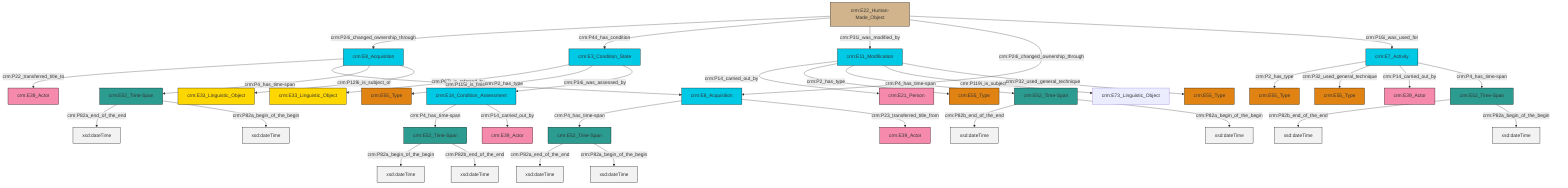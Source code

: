 graph TD
classDef Literal fill:#f2f2f2,stroke:#000000;
classDef CRM_Entity fill:#FFFFFF,stroke:#000000;
classDef Temporal_Entity fill:#00C9E6, stroke:#000000;
classDef Type fill:#E18312, stroke:#000000;
classDef Time-Span fill:#2C9C91, stroke:#000000;
classDef Appellation fill:#FFEB7F, stroke:#000000;
classDef Place fill:#008836, stroke:#000000;
classDef Persistent_Item fill:#B266B2, stroke:#000000;
classDef Conceptual_Object fill:#FFD700, stroke:#000000;
classDef Physical_Thing fill:#D2B48C, stroke:#000000;
classDef Actor fill:#f58aad, stroke:#000000;
classDef PC_Classes fill:#4ce600, stroke:#000000;
classDef Multi fill:#cccccc,stroke:#000000;

2["crm:E11_Modification"]:::Temporal_Entity -->|crm:P14_carried_out_by| 3["crm:E21_Person"]:::Actor
8["crm:E8_Acquisition"]:::Temporal_Entity -->|crm:P4_has_time-span| 9["crm:E52_Time-Span"]:::Time-Span
10["crm:E22_Human-Made_Object"]:::Physical_Thing -->|crm:P24i_changed_ownership_through| 11["crm:E8_Acquisition"]:::Temporal_Entity
12["crm:E3_Condition_State"]:::Temporal_Entity -->|crm:P67i_is_referred_by| 13["crm:E33_Linguistic_Object"]:::Conceptual_Object
11["crm:E8_Acquisition"]:::Temporal_Entity -->|crm:P22_transferred_title_to| 18["crm:E39_Actor"]:::Actor
19["crm:E7_Activity"]:::Temporal_Entity -->|crm:P2_has_type| 4["crm:E55_Type"]:::Type
9["crm:E52_Time-Span"]:::Time-Span -->|crm:P82a_end_of_the_end| 20[xsd:dateTime]:::Literal
11["crm:E8_Acquisition"]:::Temporal_Entity -->|crm:P115i_is_finished_by| 8["crm:E8_Acquisition"]:::Temporal_Entity
9["crm:E52_Time-Span"]:::Time-Span -->|crm:P82a_begin_of_the_begin| 24[xsd:dateTime]:::Literal
19["crm:E7_Activity"]:::Temporal_Entity -->|crm:P32_used_general_technique| 25["crm:E55_Type"]:::Type
26["crm:E52_Time-Span"]:::Time-Span -->|crm:P82b_end_of_the_end| 27[xsd:dateTime]:::Literal
30["crm:E52_Time-Span"]:::Time-Span -->|crm:P82b_end_of_the_end| 31[xsd:dateTime]:::Literal
2["crm:E11_Modification"]:::Temporal_Entity -->|crm:P2_has_type| 16["crm:E55_Type"]:::Type
11["crm:E8_Acquisition"]:::Temporal_Entity -->|crm:P4_has_time-span| 32["crm:E52_Time-Span"]:::Time-Span
10["crm:E22_Human-Made_Object"]:::Physical_Thing -->|crm:P44_has_condition| 12["crm:E3_Condition_State"]:::Temporal_Entity
12["crm:E3_Condition_State"]:::Temporal_Entity -->|crm:P2_has_type| 28["crm:E55_Type"]:::Type
32["crm:E52_Time-Span"]:::Time-Span -->|crm:P82a_end_of_the_end| 45[xsd:dateTime]:::Literal
21["crm:E52_Time-Span"]:::Time-Span -->|crm:P82a_begin_of_the_begin| 46[xsd:dateTime]:::Literal
19["crm:E7_Activity"]:::Temporal_Entity -->|crm:P14_carried_out_by| 6["crm:E39_Actor"]:::Actor
11["crm:E8_Acquisition"]:::Temporal_Entity -->|crm:P129i_is_subject_of| 40["crm:E33_Linguistic_Object"]:::Conceptual_Object
2["crm:E11_Modification"]:::Temporal_Entity -->|crm:P4_has_time-span| 26["crm:E52_Time-Span"]:::Time-Span
30["crm:E52_Time-Span"]:::Time-Span -->|crm:P82a_begin_of_the_begin| 47[xsd:dateTime]:::Literal
8["crm:E8_Acquisition"]:::Temporal_Entity -->|crm:P23_transferred_title_from| 35["crm:E39_Actor"]:::Actor
2["crm:E11_Modification"]:::Temporal_Entity -->|crm:P119i_is_subject_of| 48["crm:E73_Linguistic_Object"]:::Default
26["crm:E52_Time-Span"]:::Time-Span -->|crm:P82a_begin_of_the_begin| 49[xsd:dateTime]:::Literal
10["crm:E22_Human-Made_Object"]:::Physical_Thing -->|crm:P31i_was_modified_by| 2["crm:E11_Modification"]:::Temporal_Entity
32["crm:E52_Time-Span"]:::Time-Span -->|crm:P82a_begin_of_the_begin| 52[xsd:dateTime]:::Literal
10["crm:E22_Human-Made_Object"]:::Physical_Thing -->|crm:P24i_changed_ownership_through| 8["crm:E8_Acquisition"]:::Temporal_Entity
19["crm:E7_Activity"]:::Temporal_Entity -->|crm:P4_has_time-span| 30["crm:E52_Time-Span"]:::Time-Span
12["crm:E3_Condition_State"]:::Temporal_Entity -->|crm:P34i_was_assessed_by| 0["crm:E14_Condition_Assessment"]:::Temporal_Entity
0["crm:E14_Condition_Assessment"]:::Temporal_Entity -->|crm:P4_has_time-span| 21["crm:E52_Time-Span"]:::Time-Span
10["crm:E22_Human-Made_Object"]:::Physical_Thing -->|crm:P16i_was_used_for| 19["crm:E7_Activity"]:::Temporal_Entity
2["crm:E11_Modification"]:::Temporal_Entity -->|crm:P32_used_general_technique| 14["crm:E55_Type"]:::Type
21["crm:E52_Time-Span"]:::Time-Span -->|crm:P82b_end_of_the_end| 58[xsd:dateTime]:::Literal
0["crm:E14_Condition_Assessment"]:::Temporal_Entity -->|crm:P14_carried_out_by| 38["crm:E39_Actor"]:::Actor